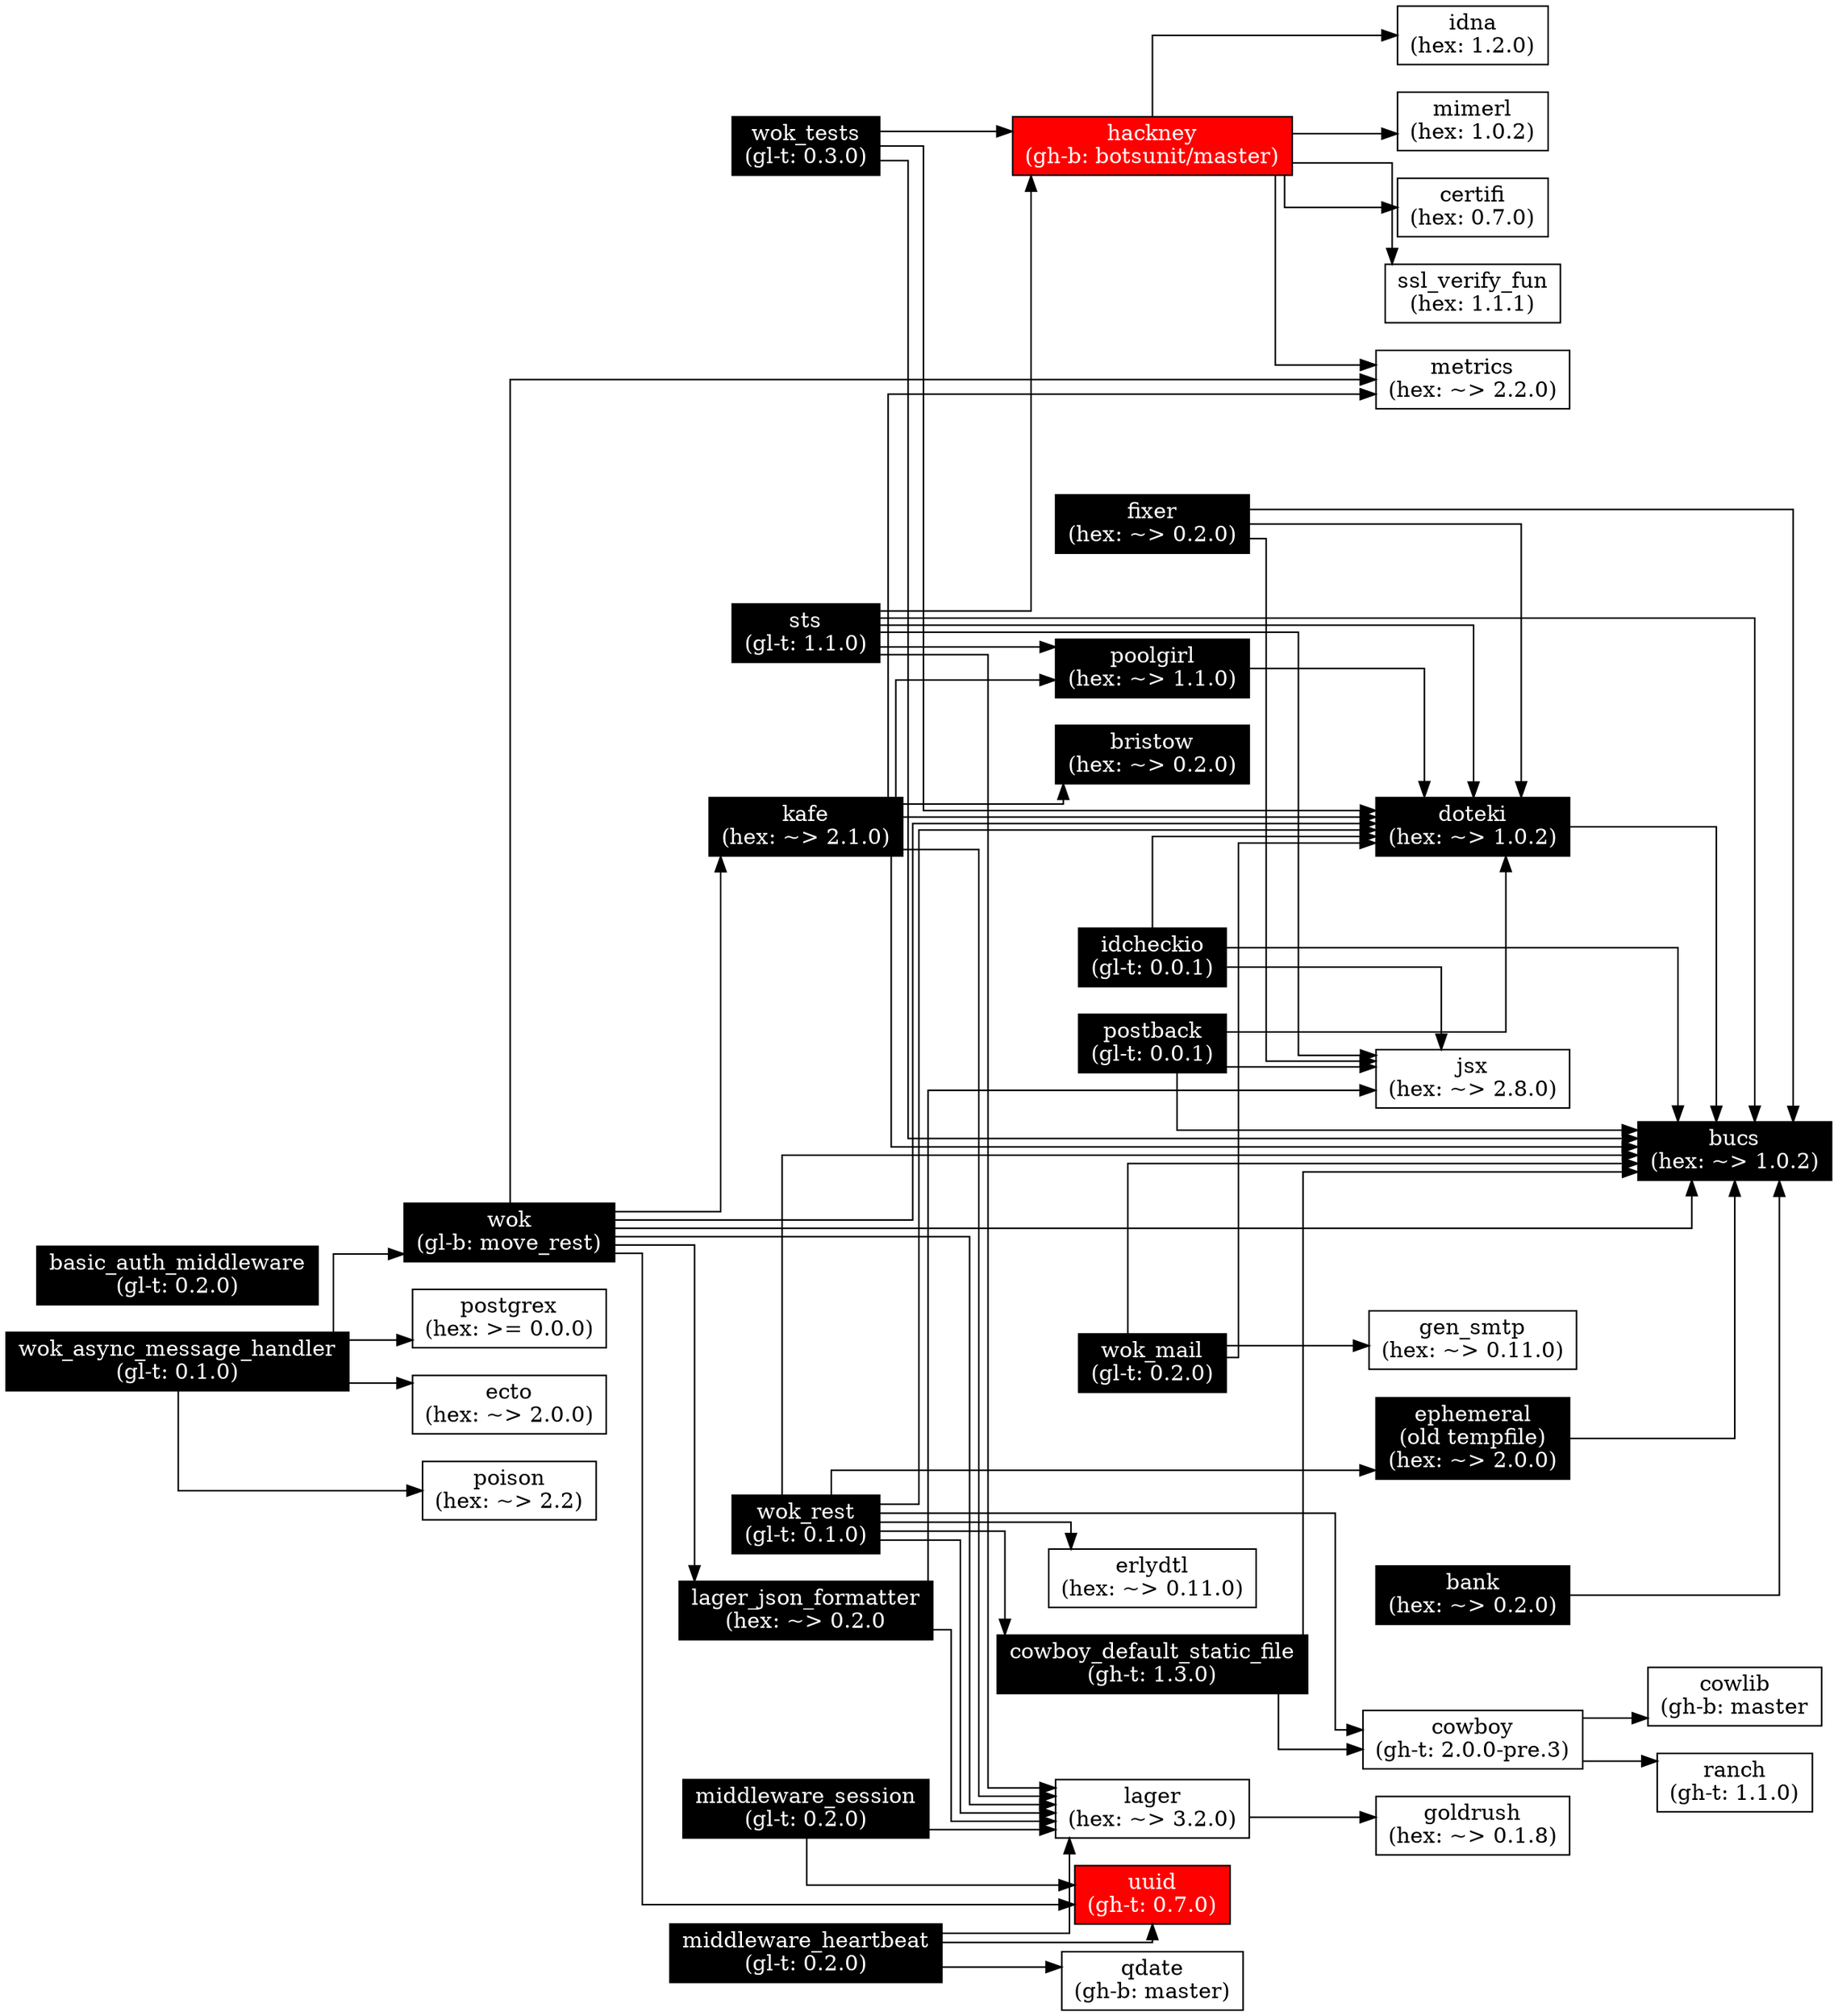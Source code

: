 digraph wok_deps {
  node[shape=box];
  graph[
    remincross=true;
    splines=ortho;
    rankdir=LR;
  ];

  wok[label="wok\n(gl-b: move_rest)",
      fontcolor="white",
      style="filled",
      fillcolor="black"];
  lager[label="lager\n(hex: ~> 3.2.0)"];
  lager_json_formatter[label="lager_json_formatter\n(hex: ~> 0.2.0",
                       fontcolor="white",
                       style="filled"
                       fillcolor="black"];
  kafe[label="kafe\n(hex: ~> 2.1.0)",
       fontcolor="white",
       style="filled",
       fillcolor="black"];
  bucs[label="bucs\n(hex: ~> 1.0.2)",
       fontcolor="white",
       style="filled",
       fillcolor="black"];
  doteki[label="doteki\n(hex: ~> 1.0.2)",
         fontcolor="white",
         style="filled",
         fillcolor="black"];
  uuid[label="uuid\n(gh-t: 0.7.0)"
       fontcolor="white",
       style="filled",
       fillcolor="red"];
  metrics[label="metrics\n(hex: ~> 2.2.0)"];
  goldrush[label="goldrush\n(hex: ~> 0.1.8)"];
  jsx[label="jsx\n(hex: ~> 2.8.0)"];
  poolgirl[label="poolgirl\n(hex: ~> 1.1.0)",
           fontcolor="white",
           style="filled",
           fillcolor="black"];
  bristow[label="bristow\n(hex: ~> 0.2.0)",
          fontcolor="white",
          style="filled",
          fillcolor="black"];
  wok_rest[label="wok_rest\n(gl-t: 0.1.0)",
           fontcolor="white",
           style="filled",
           fillcolor="black"];
  cowboy_default_static_file[label="cowboy_default_static_file\n(gh-t: 1.3.0)",
                             fontcolor="white",
                             style="filled",
                             fillcolor="black"];
  cowboy[label="cowboy\n(gh-t: 2.0.0-pre.3)"];
  ephemeral[label="ephemeral\n(old tempfile)\n(hex: ~> 2.0.0)",
           fontcolor="white",
           style="filled",
           fillcolor="black"];
  erlydtl[label="erlydtl\n(hex: ~> 0.11.0)"];
  cowlib[label="cowlib\n(gh-b: master"];
  ranch[label="ranch\n(gh-t: 1.1.0)"];
  wok_tests[label="wok_tests\n(gl-t: 0.3.0)",
            fontcolor="white",
            style="filled",
            fillcolor="black"];
  hackney[label="hackney\n(gh-b: botsunit/master)",
          fontcolor="white",
          style="filled",
          fillcolor="red"];
  idna[label="idna\n(hex: 1.2.0)"];
  mimerl[label="mimerl\n(hex: 1.0.2)"];
  certifi[label="certifi\n(hex: 0.7.0)"];
  ssl_verify_fun[label="ssl_verify_fun\n(hex: 1.1.1)"];
  wok_mail[label="wok_mail\n(gl-t: 0.2.0)",
            fontcolor="white",
            style="filled",
            fillcolor="black"];
  gen_smtp[label="gen_smtp\n(hex: ~> 0.11.0)"];
  middleware_session[label="middleware_session\n(gl-t: 0.2.0)",
                     fontcolor="white",
                     style="filled",
                     fillcolor="black"];
  basic_auth_middleware[label="basic_auth_middleware\n(gl-t: 0.2.0)",
                        fontcolor="white",
                        style="filled",
                        fillcolor="black"];
  middleware_heartbeat[label="middleware_heartbeat\n(gl-t: 0.2.0)",
                       fontcolor="white",
                       style="filled",
                       fillcolor="black"];
  qdate[label="qdate\n(gh-b: master)"];
  wok_async_message_handler[label="wok_async_message_handler\n(gl-t: 0.1.0)",
                            fontcolor="white",
                            style="filled",
                            fillcolor="black"];
  postgrex[label="postgrex\n(hex: >= 0.0.0)"];
  ecto[label="ecto\n(hex: ~> 2.0.0)"];
  poison[label="poison\n(hex: ~> 2.2)"];
  sts[label="sts\n(gl-t: 1.1.0)",
      fontcolor="white",
      style="filled",
      fillcolor="black"];
  fixer[label="fixer\n(hex: ~> 0.2.0)",
        fontcolor="white",
        style="filled",
        fillcolor="black"];
  bank[label="bank\n(hex: ~> 0.2.0)",
       fontcolor="white",
       style="filled",
       fillcolor="black"];
  idcheckio[label="idcheckio\n(gl-t: 0.0.1)",
            fontcolor="white",
            style="filled",
            fillcolor="black"];
  postback[label="postback\n(gl-t: 0.0.1)",
            fontcolor="white",
            style="filled",
            fillcolor="black"];

  wok -> lager;
  wok -> lager_json_formatter;
  wok -> kafe;
  wok -> bucs;
  wok -> doteki;
  wok -> uuid;
  wok -> metrics;

  wok_rest -> lager;
  wok_rest -> cowboy_default_static_file;
  wok_rest -> cowboy;
  wok_rest -> bucs;
  wok_rest -> doteki;
  wok_rest -> ephemeral;
  wok_rest -> erlydtl;

  lager -> goldrush;

  lager_json_formatter -> lager;
  lager_json_formatter -> jsx;

  kafe -> lager;
  kafe -> bucs;
  kafe -> doteki;
  kafe -> poolgirl;
  kafe -> bristow;
  kafe -> metrics;

  doteki -> bucs;

  poolgirl -> doteki;

  cowboy_default_static_file -> cowboy;
  cowboy_default_static_file -> bucs;

  cowboy -> cowlib;
  cowboy -> ranch;

  ephemeral -> bucs;

  wok_tests -> bucs;
  wok_tests -> doteki;
  wok_tests -> hackney;

  hackney -> idna;
  hackney -> mimerl;
  hackney -> certifi;
  hackney -> metrics;
  hackney -> ssl_verify_fun;

  wok_mail -> bucs;
  wok_mail -> doteki;
  wok_mail -> gen_smtp;

  middleware_session -> lager;
  middleware_session -> uuid;

  middleware_heartbeat -> lager;
  middleware_heartbeat -> uuid;
  middleware_heartbeat -> qdate;

  wok_async_message_handler -> postgrex;
  wok_async_message_handler -> ecto;
  wok_async_message_handler -> poison;
  wok_async_message_handler -> wok;

  sts -> lager;
  sts -> doteki;
  sts -> bucs;
  sts -> poolgirl;
  sts -> jsx;
  sts -> hackney;

  fixer -> bucs;
  fixer -> doteki;
  fixer -> jsx;

  bank -> bucs;

  idcheckio -> bucs;
  idcheckio -> doteki;
  idcheckio -> jsx;

  postback -> bucs;
  postback -> doteki;
  postback -> jsx;
}
